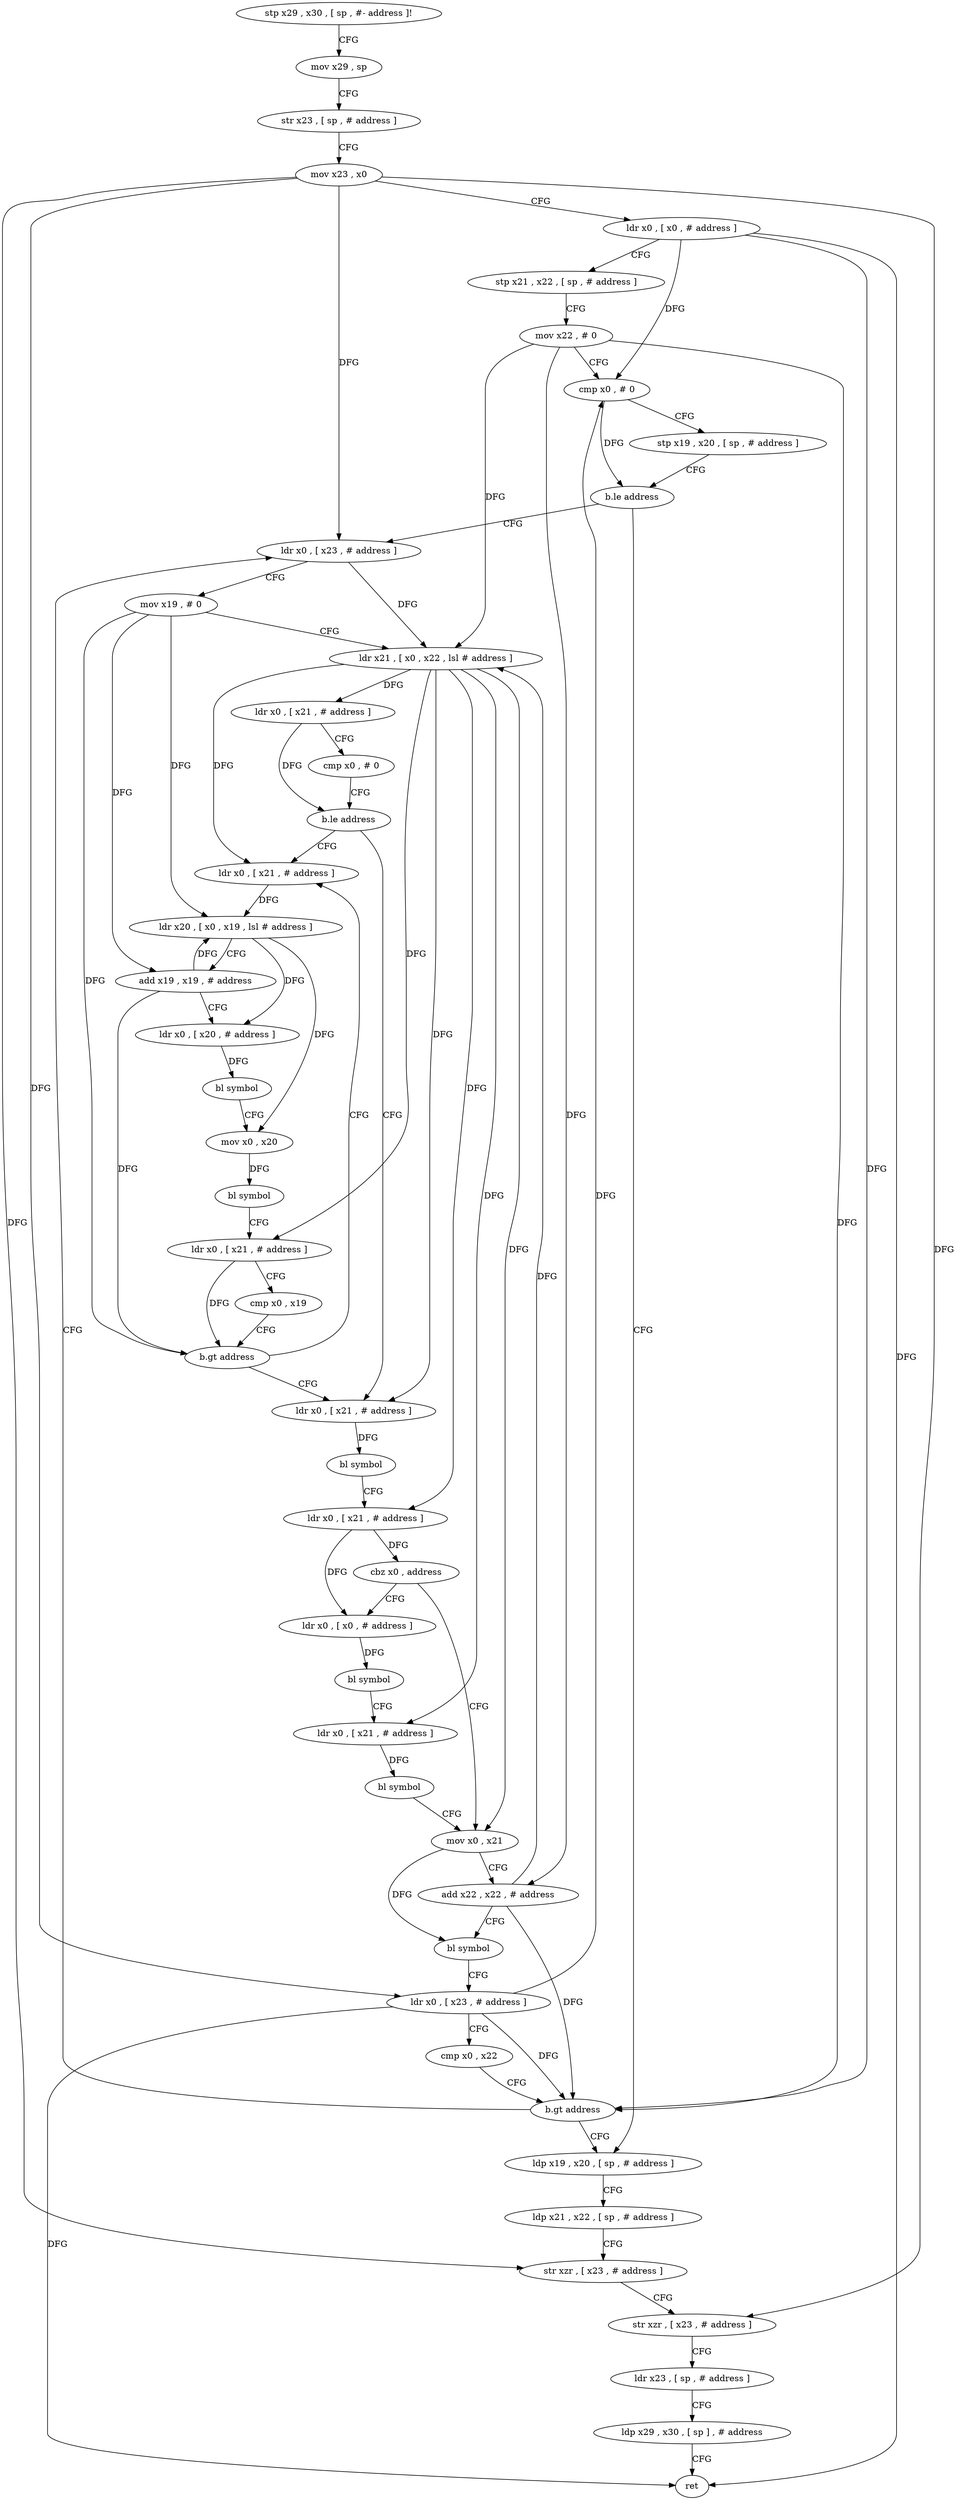 digraph "func" {
"4323832" [label = "stp x29 , x30 , [ sp , #- address ]!" ]
"4323836" [label = "mov x29 , sp" ]
"4323840" [label = "str x23 , [ sp , # address ]" ]
"4323844" [label = "mov x23 , x0" ]
"4323848" [label = "ldr x0 , [ x0 , # address ]" ]
"4323852" [label = "stp x21 , x22 , [ sp , # address ]" ]
"4323856" [label = "mov x22 , # 0" ]
"4323860" [label = "cmp x0 , # 0" ]
"4323864" [label = "stp x19 , x20 , [ sp , # address ]" ]
"4323868" [label = "b.le address" ]
"4323992" [label = "ldp x19 , x20 , [ sp , # address ]" ]
"4323872" [label = "ldr x0 , [ x23 , # address ]" ]
"4323996" [label = "ldp x21 , x22 , [ sp , # address ]" ]
"4324000" [label = "str xzr , [ x23 , # address ]" ]
"4324004" [label = "str xzr , [ x23 , # address ]" ]
"4324008" [label = "ldr x23 , [ sp , # address ]" ]
"4324012" [label = "ldp x29 , x30 , [ sp ] , # address" ]
"4324016" [label = "ret" ]
"4323876" [label = "mov x19 , # 0" ]
"4323880" [label = "ldr x21 , [ x0 , x22 , lsl # address ]" ]
"4323884" [label = "ldr x0 , [ x21 , # address ]" ]
"4323888" [label = "cmp x0 , # 0" ]
"4323892" [label = "b.le address" ]
"4323936" [label = "ldr x0 , [ x21 , # address ]" ]
"4323896" [label = "ldr x0 , [ x21 , # address ]" ]
"4323940" [label = "bl symbol" ]
"4323944" [label = "ldr x0 , [ x21 , # address ]" ]
"4323948" [label = "cbz x0 , address" ]
"4323968" [label = "mov x0 , x21" ]
"4323952" [label = "ldr x0 , [ x0 , # address ]" ]
"4323900" [label = "ldr x20 , [ x0 , x19 , lsl # address ]" ]
"4323904" [label = "add x19 , x19 , # address" ]
"4323908" [label = "ldr x0 , [ x20 , # address ]" ]
"4323912" [label = "bl symbol" ]
"4323916" [label = "mov x0 , x20" ]
"4323920" [label = "bl symbol" ]
"4323924" [label = "ldr x0 , [ x21 , # address ]" ]
"4323928" [label = "cmp x0 , x19" ]
"4323932" [label = "b.gt address" ]
"4323972" [label = "add x22 , x22 , # address" ]
"4323976" [label = "bl symbol" ]
"4323980" [label = "ldr x0 , [ x23 , # address ]" ]
"4323984" [label = "cmp x0 , x22" ]
"4323988" [label = "b.gt address" ]
"4323956" [label = "bl symbol" ]
"4323960" [label = "ldr x0 , [ x21 , # address ]" ]
"4323964" [label = "bl symbol" ]
"4323832" -> "4323836" [ label = "CFG" ]
"4323836" -> "4323840" [ label = "CFG" ]
"4323840" -> "4323844" [ label = "CFG" ]
"4323844" -> "4323848" [ label = "CFG" ]
"4323844" -> "4324000" [ label = "DFG" ]
"4323844" -> "4324004" [ label = "DFG" ]
"4323844" -> "4323872" [ label = "DFG" ]
"4323844" -> "4323980" [ label = "DFG" ]
"4323848" -> "4323852" [ label = "CFG" ]
"4323848" -> "4323860" [ label = "DFG" ]
"4323848" -> "4324016" [ label = "DFG" ]
"4323848" -> "4323988" [ label = "DFG" ]
"4323852" -> "4323856" [ label = "CFG" ]
"4323856" -> "4323860" [ label = "CFG" ]
"4323856" -> "4323880" [ label = "DFG" ]
"4323856" -> "4323972" [ label = "DFG" ]
"4323856" -> "4323988" [ label = "DFG" ]
"4323860" -> "4323864" [ label = "CFG" ]
"4323860" -> "4323868" [ label = "DFG" ]
"4323864" -> "4323868" [ label = "CFG" ]
"4323868" -> "4323992" [ label = "CFG" ]
"4323868" -> "4323872" [ label = "CFG" ]
"4323992" -> "4323996" [ label = "CFG" ]
"4323872" -> "4323876" [ label = "CFG" ]
"4323872" -> "4323880" [ label = "DFG" ]
"4323996" -> "4324000" [ label = "CFG" ]
"4324000" -> "4324004" [ label = "CFG" ]
"4324004" -> "4324008" [ label = "CFG" ]
"4324008" -> "4324012" [ label = "CFG" ]
"4324012" -> "4324016" [ label = "CFG" ]
"4323876" -> "4323880" [ label = "CFG" ]
"4323876" -> "4323900" [ label = "DFG" ]
"4323876" -> "4323904" [ label = "DFG" ]
"4323876" -> "4323932" [ label = "DFG" ]
"4323880" -> "4323884" [ label = "DFG" ]
"4323880" -> "4323936" [ label = "DFG" ]
"4323880" -> "4323944" [ label = "DFG" ]
"4323880" -> "4323896" [ label = "DFG" ]
"4323880" -> "4323924" [ label = "DFG" ]
"4323880" -> "4323968" [ label = "DFG" ]
"4323880" -> "4323960" [ label = "DFG" ]
"4323884" -> "4323888" [ label = "CFG" ]
"4323884" -> "4323892" [ label = "DFG" ]
"4323888" -> "4323892" [ label = "CFG" ]
"4323892" -> "4323936" [ label = "CFG" ]
"4323892" -> "4323896" [ label = "CFG" ]
"4323936" -> "4323940" [ label = "DFG" ]
"4323896" -> "4323900" [ label = "DFG" ]
"4323940" -> "4323944" [ label = "CFG" ]
"4323944" -> "4323948" [ label = "DFG" ]
"4323944" -> "4323952" [ label = "DFG" ]
"4323948" -> "4323968" [ label = "CFG" ]
"4323948" -> "4323952" [ label = "CFG" ]
"4323968" -> "4323972" [ label = "CFG" ]
"4323968" -> "4323976" [ label = "DFG" ]
"4323952" -> "4323956" [ label = "DFG" ]
"4323900" -> "4323904" [ label = "CFG" ]
"4323900" -> "4323908" [ label = "DFG" ]
"4323900" -> "4323916" [ label = "DFG" ]
"4323904" -> "4323908" [ label = "CFG" ]
"4323904" -> "4323900" [ label = "DFG" ]
"4323904" -> "4323932" [ label = "DFG" ]
"4323908" -> "4323912" [ label = "DFG" ]
"4323912" -> "4323916" [ label = "CFG" ]
"4323916" -> "4323920" [ label = "DFG" ]
"4323920" -> "4323924" [ label = "CFG" ]
"4323924" -> "4323928" [ label = "CFG" ]
"4323924" -> "4323932" [ label = "DFG" ]
"4323928" -> "4323932" [ label = "CFG" ]
"4323932" -> "4323896" [ label = "CFG" ]
"4323932" -> "4323936" [ label = "CFG" ]
"4323972" -> "4323976" [ label = "CFG" ]
"4323972" -> "4323880" [ label = "DFG" ]
"4323972" -> "4323988" [ label = "DFG" ]
"4323976" -> "4323980" [ label = "CFG" ]
"4323980" -> "4323984" [ label = "CFG" ]
"4323980" -> "4323860" [ label = "DFG" ]
"4323980" -> "4324016" [ label = "DFG" ]
"4323980" -> "4323988" [ label = "DFG" ]
"4323984" -> "4323988" [ label = "CFG" ]
"4323988" -> "4323872" [ label = "CFG" ]
"4323988" -> "4323992" [ label = "CFG" ]
"4323956" -> "4323960" [ label = "CFG" ]
"4323960" -> "4323964" [ label = "DFG" ]
"4323964" -> "4323968" [ label = "CFG" ]
}
